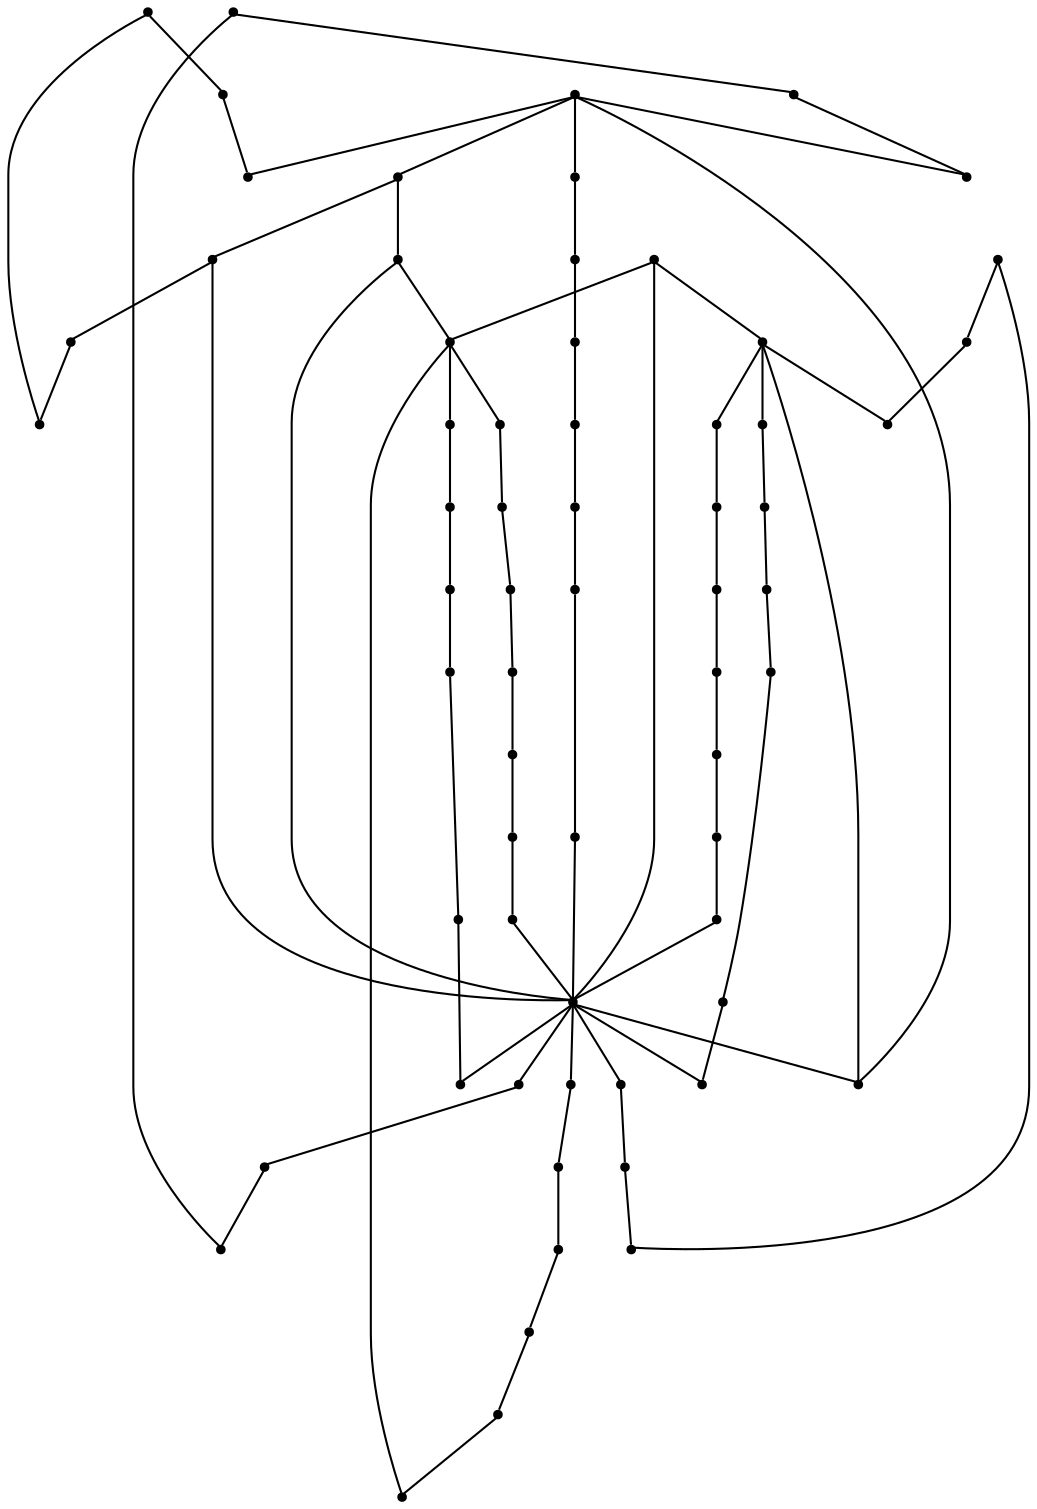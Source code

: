 graph {
  node [shape=point,comment="{\"directed\":false,\"doi\":\"10.1007/978-3-319-27261-0_34\",\"figure\":\"2 (4)\"}"]

  v0 [pos="946.3382841656991,535.8067786473499"]
  v1 [pos="796.5768776329634,621.369287449061"]
  v2 [pos="968.7887155354944,423.7683881833333"]
  v3 [pos="897.5419631637262,451.8140976165961"]
  v4 [pos="918.4838229120564,445.8570009933471"]
  v5 [pos="940.7842492045022,437.03381079694833"]
  v6 [pos="826.8879820217379,452.5820057830356"]
  v7 [pos="851.8805193600512,455.10312846951985"]
  v8 [pos="874.510142890919,455.0741325064186"]
  v9 [pos="940.4570867954465,418.961464763099"]
  v10 [pos="921.2071876652221,416.77786526113505"]
  v11 [pos="895.0134015281778,416.375689345292"]
  v12 [pos="807.7745436358933,484.29087188808467"]
  v13 [pos="812.3169186657253,504.0895189740346"]
  v14 [pos="815.1757267485876,524.7216728238675"]
  v15 [pos="871.0616476165351,419.5479732941503"]
  v16 [pos="854.8362043972762,423.7569662537893"]
  v17 [pos="833.3338127469391,431.30708423909476"]
  v18 [pos="815.2819670974566,547.5585372716066"]
  v19 [pos="811.6209434340218,572.1870470183362"]
  v20 [pos="806.6118294182871,591.4398578164336"]
  v21 [pos="946.9217078980773,360.250688257247"]
  v22 [pos="647.1822490935091,536.4276483484907"]
  v23 [pos="796.5768776329634,447.5300712436689"]
  v24 [pos="778.9532840795717,520.537860569027"]
  v25 [pos="781.8360332016973,501.0306992174103"]
  v26 [pos="787.1243639595434,478.70660548556634"]
  v27 [pos="724.2476437296194,418.9853498697654"]
  v28 [pos="747.0179407375394,425.9113154420986"]
  v29 [pos="767.349319881761,434.00528260155727"]
  v30 [pos="718.1758877686307,450.2900529452723"]
  v31 [pos="740.8711663407718,451.5902929748634"]
  v32 [pos="765.8886621330313,450.63164573864884"]
  v33 [pos="786.8701374655872,590.66485167986"]
  v34 [pos="782.1464718568984,571.5193529699835"]
  v35 [pos="778.5886045040742,546.6291403490468"]
  v36 [pos="656.1712349961201,414.58994179976116"]
  v37 [pos="679.8832923672505,413.79303767022043"]
  v38 [pos="699.0373637520042,414.7356846669278"]
  v39 [pos="652.5726710559692,430.4911515087689"]
  v40 [pos="673.14161652871,438.99360565717967"]
  v41 [pos="692.0810770037333,445.1570282700617"]
  v42 [pos="625.3496109958578,417.5027643386652"]
  v43 [pos="646.252967957272,360.21841753076933"]
  v44 [pos="819.6024026524184,444.35043497412295"]
  v45 [pos="840.3380451621542,441.48980198941905"]
  v46 [pos="862.9624862369798,438.368411996629"]
  v47 [pos="884.081455625703,435.45558945772484"]
  v48 [pos="905.773452040511,432.46539665982203"]
  v49 [pos="927.3685873980606,429.48265156406444"]
  v50 [pos="949.9096640572842,426.37293785137194"]
  v51 [pos="796.5768776329634,469.2595172267489"]
  v52 [pos="796.5768776329633,490.9876676116969"]
  v53 [pos="796.5768776329633,512.7158179966449"]
  v54 [pos="796.5768776329634,534.4482923410028"]
  v55 [pos="796.5768776329634,556.1805123348071"]
  v56 [pos="796.5768776329633,577.9086627197551"]
  v57 [pos="796.5768776329634,599.6368131047032"]
  v58 [pos="775.8319194200348,443.8890669154031"]
  v59 [pos="752.5854882374972,439.8133536458083"]
  v60 [pos="731.6852789027591,436.15149257215387"]
  v61 [pos="709.7494844944974,432.307190615533"]
  v62 [pos="687.4990863896754,428.40240091790315"]
  v63 [pos="666.4676305608089,424.7123307781726"]
  v64 [pos="645.8862535524081,421.10230952670736"]

  v0 -- v1 [id="-1",pos="946.3382841656991,535.8067786473499 916.1067313788676,587.0264941247322 860.3531646907725,621.3691602737842 796.5768776329634,621.369287449061"]
  v42 -- v64 [id="-2",pos="625.3496109958578,417.5027643386652 645.8862535524081,421.10230952670736 645.8862535524081,421.10230952670736 645.8862535524081,421.10230952670736"]
  v64 -- v63 [id="-3",pos="645.8862535524081,421.10230952670736 666.4676305608089,424.7123307781726 666.4676305608089,424.7123307781726 666.4676305608089,424.7123307781726"]
  v63 -- v62 [id="-4",pos="666.4676305608089,424.7123307781726 687.4990863896754,428.40240091790315 687.4990863896754,428.40240091790315 687.4990863896754,428.40240091790315"]
  v62 -- v61 [id="-5",pos="687.4990863896754,428.40240091790315 709.7494844944974,432.307190615533 709.7494844944974,432.307190615533 709.7494844944974,432.307190615533"]
  v61 -- v60 [id="-6",pos="709.7494844944974,432.307190615533 731.6852789027591,436.15149257215387 731.6852789027591,436.15149257215387 731.6852789027591,436.15149257215387"]
  v60 -- v59 [id="-7",pos="731.6852789027591,436.15149257215387 752.5854882374972,439.8133536458083 752.5854882374972,439.8133536458083 752.5854882374972,439.8133536458083"]
  v59 -- v58 [id="-8",pos="752.5854882374972,439.8133536458083 775.8319194200348,443.8890669154031 775.8319194200348,443.8890669154031 775.8319194200348,443.8890669154031"]
  v58 -- v23 [id="-9",pos="775.8319194200348,443.8890669154031 796.5768776329634,447.5300712436689 796.5768776329634,447.5300712436689 796.5768776329634,447.5300712436689"]
  v42 -- v39 [id="-10",pos="625.3496109958578,417.5027643386652 639.0017899219268,424.1026604498414 639.0017899219268,424.1026604498414 639.0017899219268,424.1026604498414 642.6306548995682,425.8555787378828 647.2249930014826,428.0748753122223 652.5726710559692,430.4911515087689"]
  v42 -- v36 [id="-11",pos="625.3496109958578,417.5027643386652 640.0811397239311,416.0181599000465 640.0811397239311,416.0181599000465 640.0811397239311,416.0181599000465 644.3336676971275,415.5900220952766 649.8130778940733,415.0386785879249 656.1712349961201,414.58994179976116"]
  v29 -- v23 [id="-12",pos="767.349319881761,434.00528260155727 796.5768776329634,447.5300712436689 796.5768776329634,447.5300712436689 796.5768776329634,447.5300712436689"]
  v1 -- v33 [id="-14",pos="796.5768776329634,621.369287449061 791.9761284356846,607.2128986918319 791.9761284356846,607.2128986918319 791.9761284356846,607.2128986918319 790.5728175781474,602.8910527951201 788.7406898073732,597.2501481720934 786.8701374655872,590.66485167986"]
  v1 -- v57 [id="-15",pos="796.5768776329634,621.369287449061 796.5768776329634,599.6368131047032 796.5768776329634,599.6368131047032 796.5768776329634,599.6368131047032"]
  v56 -- v55 [id="-16",pos="796.5768776329633,577.9086627197551 796.5768776329634,556.1805123348071 796.5768776329634,556.1805123348071 796.5768776329634,556.1805123348071"]
  v55 -- v54 [id="-17",pos="796.5768776329634,556.1805123348071 796.5768776329634,534.4482923410028 796.5768776329634,534.4482923410028 796.5768776329634,534.4482923410028"]
  v54 -- v53 [id="-18",pos="796.5768776329634,534.4482923410028 796.5768776329633,512.7158179966449 796.5768776329633,512.7158179966449 796.5768776329633,512.7158179966449"]
  v53 -- v52 [id="-19",pos="796.5768776329633,512.7158179966449 796.5768776329633,490.9876676116969 796.5768776329633,490.9876676116969 796.5768776329633,490.9876676116969"]
  v52 -- v51 [id="-20",pos="796.5768776329633,490.9876676116969 796.5768776329634,469.2595172267489 796.5768776329634,469.2595172267489 796.5768776329634,469.2595172267489"]
  v51 -- v23 [id="-21",pos="796.5768776329634,469.2595172267489 796.5768776329634,447.5300712436689 796.5768776329634,447.5300712436689 796.5768776329634,447.5300712436689"]
  v1 -- v20 [id="-22",pos="796.5768776329634,621.369287449061 801.3609522384651,607.4962770022717 801.3609522384651,607.4962770022717 801.3609522384651,607.4962770022717 802.8050184055362,603.3015281779304 804.6864783695097,597.8380220882357 806.6118294182871,591.4398578164336"]
  v23 -- v32 [id="-24",pos="796.5768776329634,447.5300712436689 781.6911469919726,449.1188322339538 781.6911469919726,449.1188322339538 781.6911469919726,449.1188322339538 777.4915345555564,449.569126047815 772.1064401725359,450.14579326152744 765.8886621330313,450.63164573864884"]
  v23 -- v12 [id="-25",pos="796.5768776329634,447.5300712436689 801.3609522384651,462.6291705852436 801.3609522384651,462.6291705852436 801.3609522384651,462.6291705852436 803.0956595770137,468.1131968297427 805.4615434797391,475.58918347462384 807.7745436358933,484.29087188808467"]
  v21 -- v23 [id="-26",pos="946.9217078980773,360.250688257247 796.5768776329634,447.5300712436689 796.5768776329634,447.5300712436689 796.5768776329634,447.5300712436689"]
  v2 -- v9 [id="-28",pos="968.7887155354944,423.7683881833333 954.3186941752036,421.2272592361238 954.3186941752036,421.2272592361238 954.3186941752036,421.2272592361238 950.5816392823317,420.57285029746413 945.8788198973259,419.7494202216727 940.4570867954465,418.961464763099"]
  v2 -- v50 [id="-29",pos="968.7887155354944,423.7683881833333 949.9096640572842,426.37293785137194 949.9096640572842,426.37293785137194 949.9096640572842,426.37293785137194"]
  v49 -- v48 [id="-30",pos="927.3685873980606,429.48265156406444 905.773452040511,432.46539665982203 905.773452040511,432.46539665982203 905.773452040511,432.46539665982203"]
  v48 -- v47 [id="-31",pos="905.773452040511,432.46539665982203 884.081455625703,435.45558945772484 884.081455625703,435.45558945772484 884.081455625703,435.45558945772484"]
  v47 -- v46 [id="-32",pos="884.081455625703,435.45558945772484 862.9624862369798,438.368411996629 862.9624862369798,438.368411996629 862.9624862369798,438.368411996629"]
  v46 -- v45 [id="-33",pos="862.9624862369798,438.368411996629 840.3380451621542,441.48980198941905 840.3380451621542,441.48980198941905 840.3380451621542,441.48980198941905"]
  v45 -- v44 [id="-34",pos="840.3380451621542,441.48980198941905 819.6024026524184,444.35043497412295 819.6024026524184,444.35043497412295 819.6024026524184,444.35043497412295"]
  v44 -- v23 [id="-35",pos="819.6024026524184,444.35043497412295 796.5768776329634,447.5300712436689 796.5768776329634,447.5300712436689 796.5768776329634,447.5300712436689"]
  v2 -- v5 [id="-36",pos="968.7887155354944,423.7683881833333 955.1604776486885,430.3285897112508 955.1604776486885,430.3285897112508 955.1604776486885,430.3285897112508 951.3489241251125,432.1644012559792 946.471599343673,434.5133698229022 940.7842492045022,437.03381079694833"]
  v42 -- v22 [id="-37",pos="625.3496109958578,417.5027643386652 623.6243345397838,427.2331348812557 622.7367629126509,437.2784791193925 622.736762912651,447.53111249124737 622.736762912651,480.0220158460859 631.6511976382226,510.43145869449165 647.1822490935091,536.4276483484907"]
  v43 -- v21 [id="-38",pos="646.252967957272,360.21841753076933 676.3459521930233,308.4661765134729 732.4012276557249,273.6888679245774 796.576941221381,273.6888679245774 860.7670908242927,273.6888679245774 916.8301069755829,308.47878259992046 946.9217078980773,360.250688257247"]
  v41 -- v40 [id="-40",pos="692.0810770037333,445.1570282700617 685.5017919786646,443.3346891693045 679.1298720385244,441.2128611738213 673.14161652871,438.99360565717967"]
  v40 -- v39 [id="-41",pos="673.14161652871,438.99360565717967 665.5599615788186,436.1811987765045 658.585829655986,433.2109322599536 652.5726710559692,430.4911515087689"]
  v43 -- v29 [id="-42",pos="646.252967957272,360.21841753076933 767.349319881761,434.00528260155727 767.349319881761,434.00528260155727 767.349319881761,434.00528260155727"]
  v38 -- v27 [id="-43",pos="699.0373637520042,414.7356846669278 703.613300176384,415.1688140580111 708.2316534466672,415.76742883914096 712.8260352166618,416.5723897561653 716.6609941667289,417.24449177966005 720.4792415937507,418.0607483059432 724.2476437296194,418.9853498697654"]
  v38 -- v37 [id="-44",pos="699.0373637520042,414.7356846669278 692.5027220501685,414.1209871661524 686.0533843137304,413.8450243502075 679.8832923672505,413.79303767022043"]
  v23 -- v0 [id="-45",pos="796.5768776329634,447.5300712436689 946.3382841656991,535.8067786473499 946.3382841656991,535.8067786473499 946.3382841656991,535.8067786473499"]
  v35 -- v24 [id="-46",pos="778.5886045040742,546.6291403490468 778.3272695938356,543.038871208264 778.1822745149847,539.4113095675627 778.1822745149847,535.7732361681045 778.1822745149847,530.6867874212135 778.4657820182921,525.5797861121098 778.9532840795717,520.537860569027"]
  v35 -- v34 [id="-47",pos="778.5886045040742,546.6291403490468 779.2220814321397,555.2694136612627 780.5357440755678,563.6941369542621 782.1464718568984,571.5193529699835"]
  v57 -- v56 [id="-48",pos="796.5768776329634,599.6368131047032 796.5768776329633,577.9086627197551 796.5768776329633,577.9086627197551 796.5768776329633,577.9086627197551"]
  v0 -- v2 [id="-49",pos="946.3382841656991,535.8067786473499 961.6440525881842,509.94878510702785 970.4171195301111,479.76423006950904 970.4171195301111,447.53111249124737 970.4171195301111,439.45813732819335 969.8668488535866,431.5136828153969 968.7887155354944,423.7683881833333"]
  v23 -- v6 [id="-50",pos="796.5768776329634,447.5300712436689 811.6542637648955,450.1314971689721 811.6542637648955,450.1314971689721 811.6542637648955,450.1314971689721 815.7298904776214,450.8357361466381 820.9078199294548,451.7294793903304 826.8879820217379,452.5820057830356"]
  v31 -- v30 [id="-51",pos="740.8711663407718,451.5902929748634 733.5632549526979,451.54377875086385 725.8918146447425,451.1743241500051 718.1758877686307,450.2900529452723"]
  v23 -- v26 [id="-53",pos="796.5768776329634,447.5300712436689 791.9761284356846,462.34576048098467 791.9761284356846,462.34576048098467 791.9761284356846,462.34576048098467 790.6360097207832,466.66617492466844 788.9048244469768,472.24620044128187 787.1243639595434,478.70660548556634"]
  v29 -- v28 [id="-54",pos="767.349319881761,434.00528260155727 761.3147478060203,431.3790324217608 754.4346139301801,428.56365715882833 747.0179407375394,425.9113154420986"]
  v37 -- v36 [id="-55",pos="679.8832923672505,413.79303767022043 671.2604725155857,413.7244953282179 663.1766786887033,414.0937417574438 656.1712349961201,414.58994179976116"]
  v3 -- v8 [id="-56",pos="897.5419631637262,451.8140976165961 893.6082976378761,452.68232126343366 889.6097897750262,453.4182279097302 885.5827304762373,453.9737166304361 881.9038235570556,454.48111142325 878.2011633933406,454.83811610602135 874.510142890919,455.0741325064186"]
  v28 -- v27 [id="-57",pos="747.0179407375394,425.9113154420986 739.835777309187,423.3411371308074 732.1479357373935,420.92437324507307 724.2476437296194,418.9853498697654"]
  v25 -- v24 [id="-58",pos="781.8360332016973,501.0306992174103 780.6287655319436,507.28561723376214 779.6102520807997,513.8553400387668 778.9532840795717,520.537860569027"]
  v34 -- v33 [id="-59",pos="782.1464718568984,571.5193529699835 783.5769312071998,578.456459166629 785.2384907744229,584.922851836189 786.8701374655872,590.66485167986"]
  v1 -- v22 [id="-63",pos="796.5768776329634,621.369287449061 733.0612943867625,621.3691602737842 677.4999023448615,587.3035769870389 647.1822490935091,536.4276483484907"]
  v41 -- v30 [id="-65",pos="692.0810770037333,445.1570282700617 697.4426952062956,446.6376851561002 702.9420491217857,447.92026505130775 708.4878425960577,448.8938273755467 711.7098805444167,449.4588981229574 714.9477482775899,449.9195854894834 718.1758877686307,450.2900529452723"]
  v21 -- v2 [id="-66",pos="946.9217078980773,360.250688257247 958.0809209522879,379.3778421513898 965.6687041120449,400.8460351687643 968.7887155354944,423.7683881833333"]
  v4 -- v3 [id="-67",pos="918.4838229120564,445.8570009933471 911.8597286233634,448.12167528135353 904.8080322277945,450.198756279446 897.5419631637262,451.8140976165961"]
  v23 -- v17 [id="-68",pos="796.5768776329634,447.5300712436689 810.8082834558426,441.0301666938451 810.8082834558426,441.0301666938451 810.8082834558426,441.0301666938451 816.3978194654302,438.4801341669529 824.1826855777185,434.927263833268 833.3338127469391,431.30708423909476"]
  v20 -- v19 [id="-69",pos="806.6118294182871,591.4398578164336 808.3431257311843,585.697167539856 810.1107134519971,579.1907666214111 811.6209434340218,572.1870470183362"]
  v18 -- v14 [id="-70",pos="815.2819670974566,547.5585372716066 815.55060256748,544.0406564400448 815.6965794779512,540.4788761496117 815.6965794779512,536.8983876354168 815.6965794779512,532.848464692233 815.5098150890087,528.7746869992793 815.1757267485876,524.7216728238675"]
  v19 -- v18 [id="-71",pos="811.6209434340218,572.1870470183362 813.2874286804215,564.4657569758439 814.6399406059214,556.1393450373765 815.2819670974566,547.5585372716066"]
  v16 -- v15 [id="-72",pos="854.8362043972762,423.7569662537893 860.0961648911241,422.1666009510892 865.5402876647439,420.72647942640083 871.0616476165351,419.5479732941503"]
  v15 -- v11 [id="-73",pos="871.0616476165351,419.5479732941503 874.7526880086317,418.7662340175749 878.4779056125449,418.09939519379964 882.2072029111617,417.5850546911836 886.4889112290994,416.9943501147817 890.7761859616286,416.60459956100397 895.0134015281778,416.375689345292"]
  v5 -- v4 [id="-74",pos="940.7842492045022,437.03381079694833 934.2784733462154,439.9219673148184 926.7086967528344,443.0353208165949 918.4838229120564,445.8570009933471"]
  v14 -- v13 [id="-75",pos="815.1757267485876,524.7216728238675 814.5964991913327,517.7036094606237 813.575021996807,510.74768643879776 812.3169186657253,504.0895189740346"]
  v13 -- v12 [id="-76",pos="812.3169186657253,504.0895189740346 810.9862009257859,497.0659547970985 809.3925577858315,490.37240957888037 807.7745436358933,484.29087188808467"]
  v23 -- v22 [id="-77",pos="796.5768776329634,447.5300712436689 647.1822490935091,536.4276483484907 647.1822490935091,536.4276483484907 647.1822490935091,536.4276483484907"]
  v17 -- v16 [id="-78",pos="833.3338127469391,431.30708423909476 839.8939929115899,428.70912967314194 847.1720492756447,426.07349206528886 854.8362043972762,423.7569662537893"]
  v11 -- v10 [id="-79",pos="895.0134015281778,416.375689345292 904.1082854334763,415.8908694690757 912.9976453455524,416.1497820160736 921.2071876652221,416.77786526113505"]
  v10 -- v9 [id="-80",pos="921.2071876652221,416.77786526113505 928.2221780210962,417.31293177661644 934.7407904378656,418.1176948920049 940.4570867954465,418.961464763099"]
  v50 -- v49 [id="-81",pos="949.9096640572842,426.37293785137194 927.3685873980606,429.48265156406444 927.3685873980606,429.48265156406444 927.3685873980606,429.48265156406444"]
  v26 -- v25 [id="-82",pos="787.1243639595434,478.70660548556634 785.2905908988439,485.3523605911012 783.4045393743277,492.932039358872 781.8360332016973,501.0306992174103"]
  v8 -- v7 [id="-83",pos="874.510142890919,455.0741325064186 866.8112371389218,455.5518976852882 859.1609156212874,455.4878890011986 851.8805193600512,455.10312846951985"]
  v7 -- v6 [id="-84",pos="851.8805193600512,455.10312846951985 842.7627428623159,454.6188496943482 834.2196536741346,453.63230462446006 826.8879820217379,452.5820057830356"]
  v32 -- v31 [id="-85",pos="765.8886621330313,450.63164573864884 758.5179602091903,451.2040836945597 749.9744491407407,451.64721256239613 740.8711663407718,451.5902929748634"]
  v42 -- v43 [id="-86",pos="625.3496109958578,417.5027643386652 628.9102096612214,396.9136309219972 636.1037920724284,377.59967677240854 646.252967957272,360.21841753076933"]
}